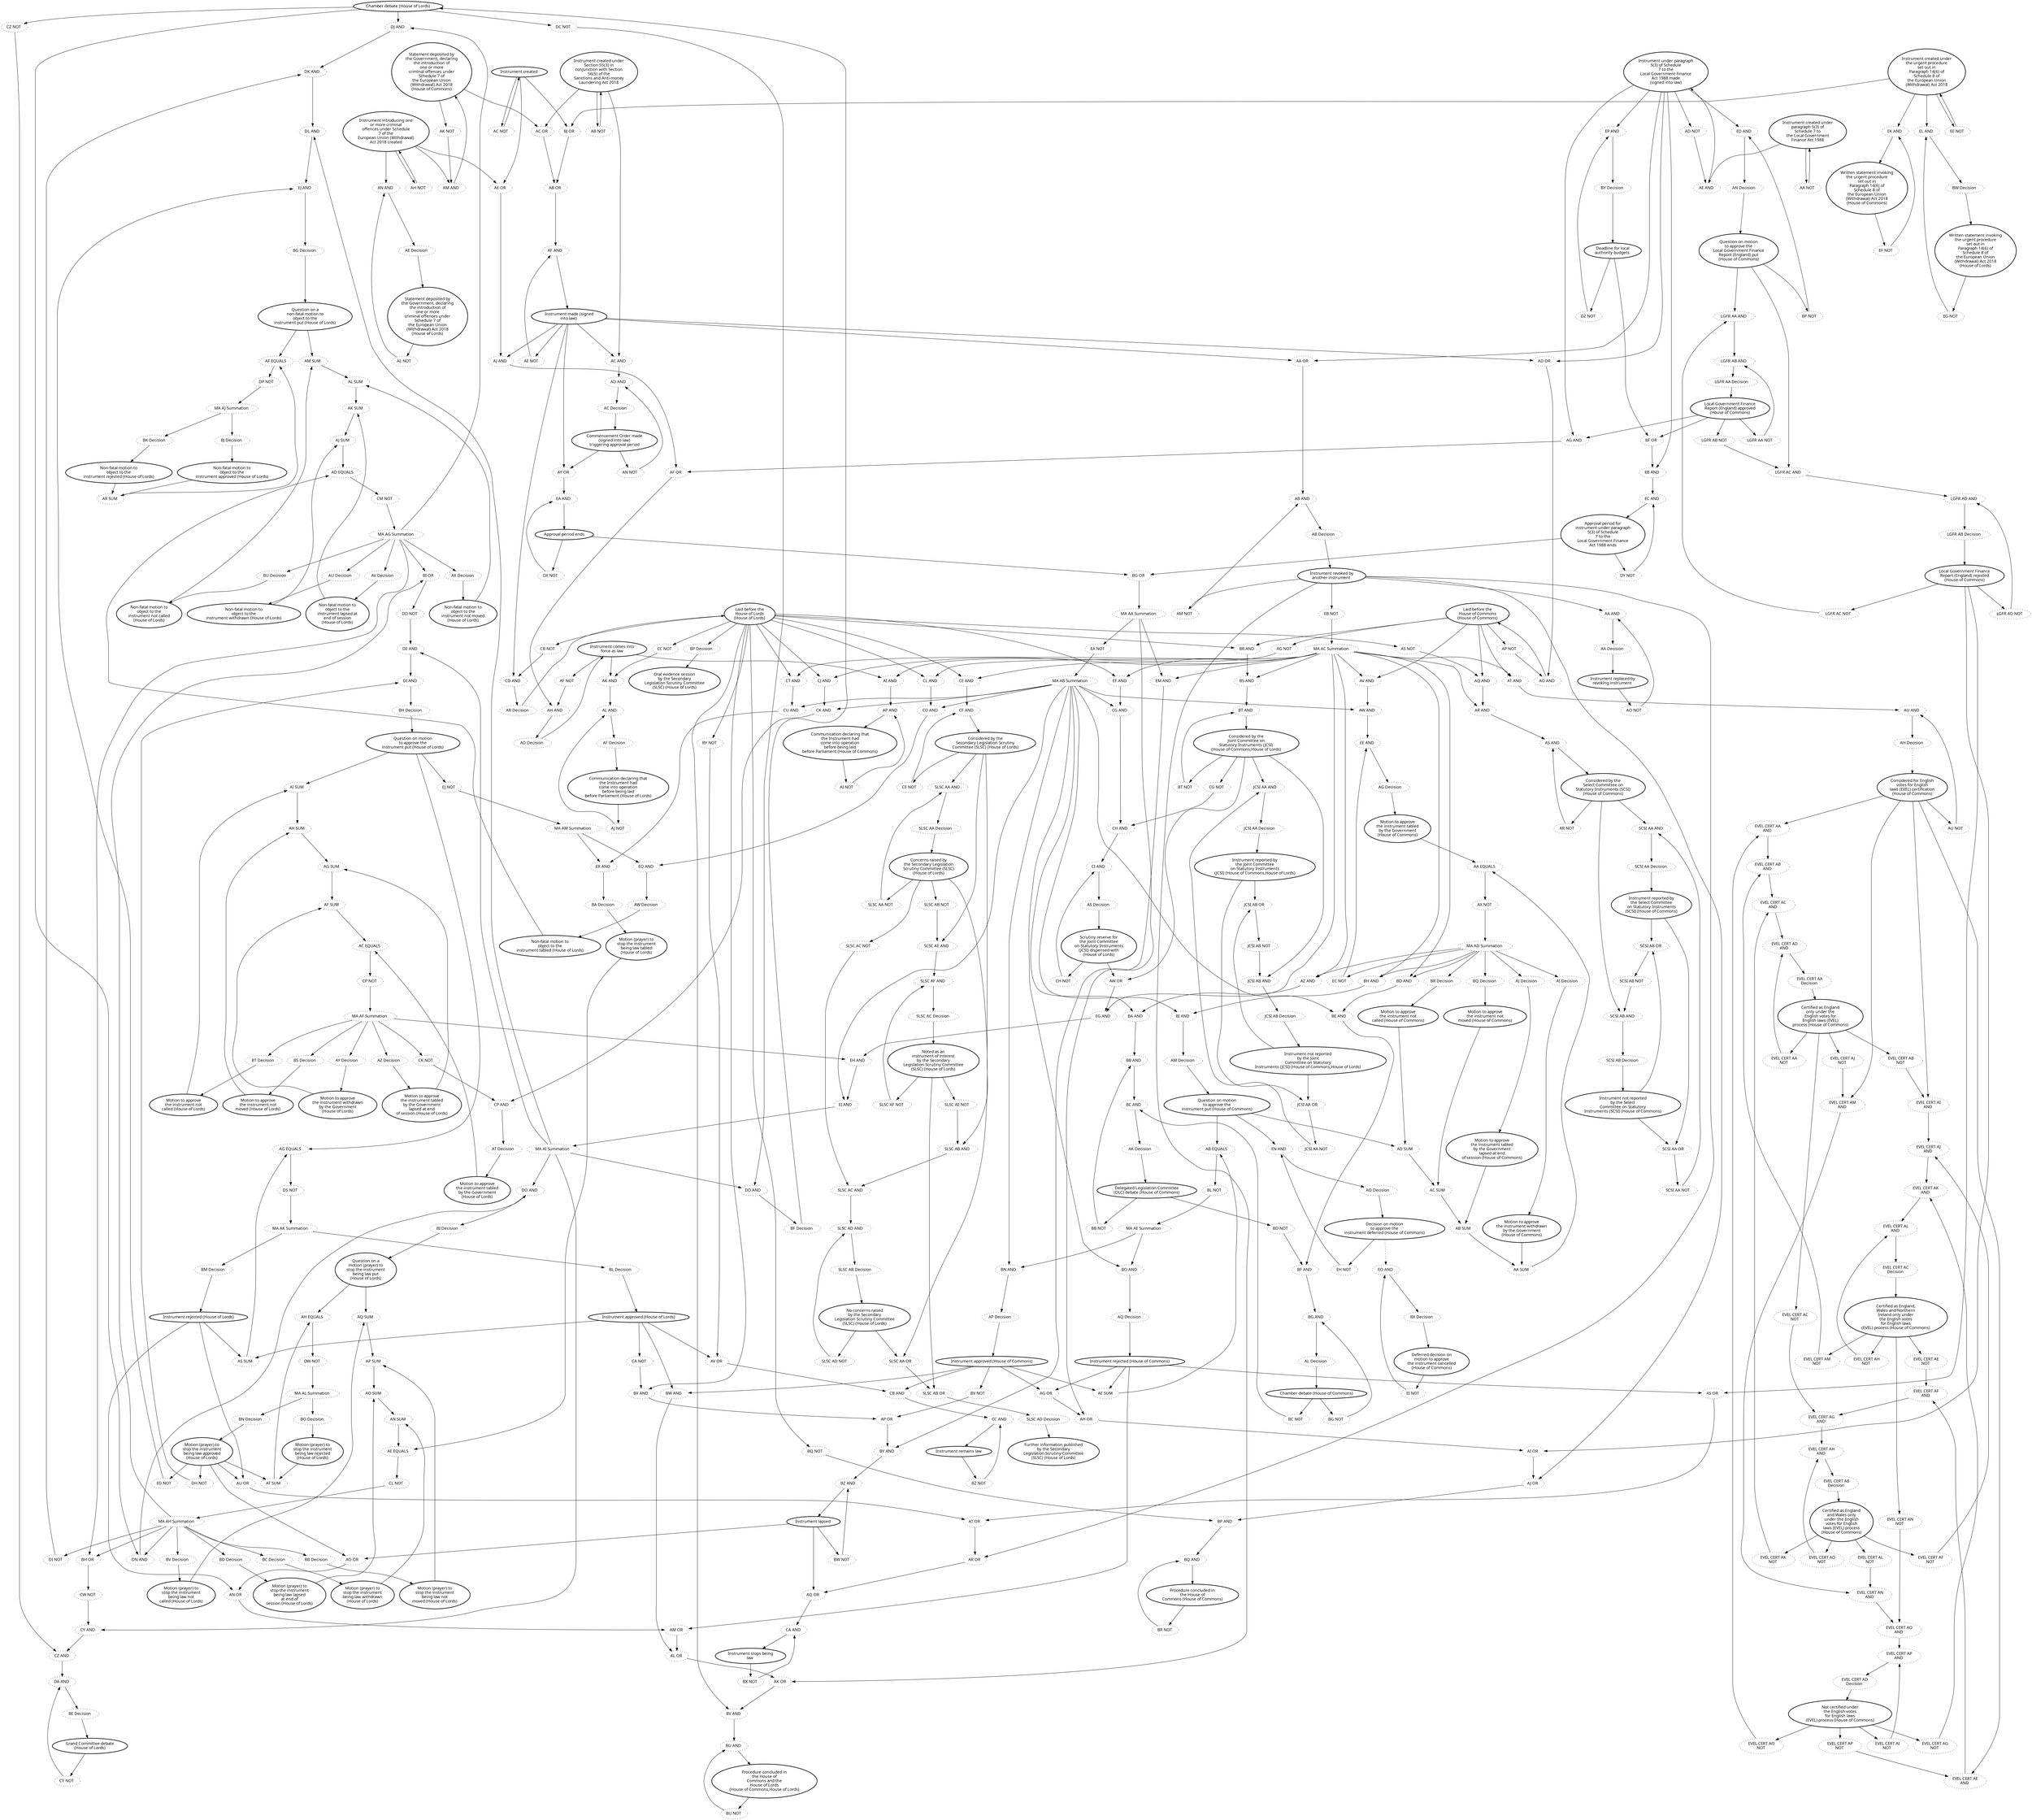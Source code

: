 digraph{graph[fontname="calibri"];node[fontname="calibri"];edge[fontname="calibri"];edge [style=solid, color=black];"2"->"479"[label=""];edge[style=solid, color=black];edge [style=solid, color=black];"2"->"401"[label=""];edge[style=solid, color=black];edge [style=solid, color=black];"2"->"569"[label=""];edge[style=solid, color=black];edge [style=solid, color=black];"2"->"482"[label=""];edge[style=solid, color=black];edge [style=solid, color=black];"4"->"297"[label=""];edge[style=solid, color=black];edge [style=solid, color=black];"4"->"405"[label=""];edge[style=solid, color=black];edge [style=solid, color=black];"4"->"329"[label=""];edge[style=solid, color=black];edge [style=solid, color=black];"4"->"332"[label=""];edge[style=solid, color=black];edge [style=solid, color=black];"4"->"334"[label=""];edge[style=solid, color=black];edge [style=solid, color=black];"4"->"357"[label=""];edge[style=solid, color=black];edge [style=solid, color=black];"8"->"618"[label=""];edge[style=solid, color=black];edge [style=solid, color=black];"8"->"619"[label=""];edge[style=solid, color=black];edge [style=solid, color=black];"8"->"447"[label=""];edge[style=solid, color=black];edge [style=solid, color=black];"8"->"460"[label=""];edge[style=solid, color=black];edge [style=solid, color=black];"8"->"426"[label=""];edge[style=solid, color=black];edge [style=solid, color=black];"9"->"292"[label=""];edge[style=solid, color=black];edge [style=solid, color=black];"9"->"307"[label=""];edge[style=solid, color=black];edge [style=solid, color=black];"9"->"314"[label=""];edge[style=solid, color=black];edge [style=solid, color=black];"10"->"610"[label=""];edge[style=solid, color=black];edge [style=solid, color=black];"10"->"611"[label=""];edge[style=solid, color=black];edge [style=solid, color=black];"10"->"407"[label=""];edge[style=solid, color=black];edge [style=solid, color=black];"12"->"408"[label=""];edge[style=solid, color=black];edge [style=solid, color=black];"12"->"444"[label=""];edge[style=solid, color=black];edge [style=solid, color=black];"12"->"357"[label=""];edge[style=solid, color=black];edge [style=solid, color=black];"12"->"361"[label=""];edge[style=solid, color=black];edge [style=solid, color=black];"12"->"363"[label=""];edge[style=solid, color=black];edge [style=solid, color=black];"12"->"452"[label=""];edge[style=solid, color=black];edge [style=solid, color=black];"12"->"377"[label=""];edge[style=solid, color=black];edge [style=solid, color=black];"12"->"385"[label=""];edge[style=solid, color=black];edge [style=solid, color=black];"12"->"672"[label=""];edge[style=solid, color=black];edge [style=solid, color=black];"12"->"456"[label=""];edge[style=solid, color=black];edge [style=solid, color=black];"12"->"455"[label=""];edge[style=solid, color=black];edge [style=solid, color=black];"12"->"370"[label=""];edge[style=solid, color=black];edge [style=solid, color=black];"12"->"522"[label=""];edge[style=solid, color=black];edge [style=solid, color=black];"12"->"375"[label=""];edge[style=solid, color=black];edge [style=solid, color=black];"13"->"418"[label=""];edge[style=solid, color=black];edge [style=solid, color=black];"13"->"424"[label=""];edge[style=solid, color=black];edge [style=solid, color=black];"13"->"486"[label=""];edge[style=solid, color=black];edge [style=solid, color=black];"13"->"1088"[label=""];edge[style=solid, color=black];edge [style=solid, color=black];"13"->"1032"[label=""];edge[style=solid, color=black];edge [style=solid, color=black];"14"->"282"[label=""];edge[style=solid, color=black];edge [style=solid, color=black];"14"->"295"[label=""];edge[style=solid, color=black];edge [style=solid, color=black];"14"->"1284"[label=""];edge[style=solid, color=black];edge [style=solid, color=black];"15"->"291"[label=""];edge[style=solid, color=black];edge [style=solid, color=black];"15"->"369"[label=""];edge[style=solid, color=black];edge [style=solid, color=black];"15"->"310"[label=""];edge[style=solid, color=black];edge [style=solid, color=black];"15"->"428"[label=""];edge[style=solid, color=black];edge [style=solid, color=black];"15"->"285"[label=""];edge[style=solid, color=black];edge [style=solid, color=black];"15"->"283"[label=""];edge[style=solid, color=black];edge [style=solid, color=black];"15"->"289"[label=""];edge[style=solid, color=black];edge [style=solid, color=black];"16"->"1032"[label=""];edge[style=solid, color=black];edge [style=solid, color=black];"19"->"592"[label=""];edge[style=solid, color=black];edge [style=solid, color=black];"19"->"593"[label=""];edge[style=solid, color=black];edge [style=solid, color=black];"19"->"596"[label=""];edge[style=solid, color=black];edge [style=solid, color=black];"19"->"458"[label=""];edge[style=solid, color=black];edge [style=solid, color=black];"21"->"478"[label=""];edge[style=solid, color=black];edge [style=solid, color=black];"23"->"430"[label=""];edge[style=solid, color=black];edge [style=solid, color=black];"23"->"434"[label=""];edge[style=solid, color=black];edge [style=solid, color=black];"26"->"1100"[label=""];edge[style=solid, color=black];edge [style=solid, color=black];"26"->"1016"[label=""];edge[style=solid, color=black];edge [style=solid, color=black];"26"->"1045"[label=""];edge[style=solid, color=black];edge [style=solid, color=black];"28"->"1018"[label=""];edge[style=solid, color=black];edge [style=solid, color=black];"29"->"1013"[label=""];edge[style=solid, color=black];edge [style=solid, color=black];"32"->"1047"[label=""];edge[style=solid, color=black];edge [style=solid, color=black];"33"->"1044"[label=""];edge[style=solid, color=black];edge [style=solid, color=black];"34"->"626"[label=""];edge[style=solid, color=black];edge [style=solid, color=black];"34"->"630"[label=""];edge[style=solid, color=black];edge [style=solid, color=black];"34"->"634"[label=""];edge[style=solid, color=black];edge [style=solid, color=black];"34"->"638"[label=""];edge[style=solid, color=black];edge [style=solid, color=black];"34"->"410"[label=""];edge[style=solid, color=black];edge [style=solid, color=black];"36"->"1022"[label=""];edge[style=solid, color=black];edge [style=solid, color=black];"38"->"429"[label=""];edge[style=solid, color=black];edge [style=solid, color=black];"38"->"431"[label=""];edge[style=solid, color=black];edge [style=solid, color=black];"39"->"362"[label=""];edge[style=solid, color=black];edge [style=solid, color=black];"39"->"454"[label=""];edge[style=solid, color=black];edge [style=solid, color=black];"39"->"425"[label=""];edge[style=solid, color=black];edge [style=solid, color=black];"39"->"1031"[label=""];edge[style=solid, color=black];edge [style=solid, color=black];"40"->"362"[label=""];edge[style=solid, color=black];edge [style=solid, color=black];"40"->"449"[label=""];edge[style=solid, color=black];edge [style=solid, color=black];"40"->"367"[label=""];edge[style=solid, color=black];edge [style=solid, color=black];"40"->"303"[label=""];edge[style=solid, color=black];edge [style=solid, color=black];"40"->"1017"[label=""];edge[style=solid, color=black];edge [style=solid, color=black];"42"->"1021"[label=""];edge[style=solid, color=black];edge [style=solid, color=black];"42"->"1050"[label=""];edge[style=solid, color=black];edge [style=solid, color=black];"42"->"1117"[label=""];edge[style=solid, color=black];edge [style=solid, color=black];"43"->"1025"[label=""];edge[style=solid, color=black];edge [style=solid, color=black];"43"->"1049"[label=""];edge[style=solid, color=black];edge [style=solid, color=black];"44"->"451"[label=""];edge[style=solid, color=black];edge [style=solid, color=black];"47"->"1048"[label=""];edge[style=solid, color=black];edge [style=solid, color=black];"50"->"1046"[label=""];edge[style=solid, color=black];edge [style=solid, color=black];"52"->"1029"[label=""];edge[style=solid, color=black];edge [style=solid, color=black];"52"->"1051"[label=""];edge[style=solid, color=black];edge [style=solid, color=black];"53"->"564"[label=""];edge[style=solid, color=black];edge [style=solid, color=black];"53"->"1149"[label=""];edge[style=solid, color=black];edge [style=solid, color=black];"60"->"1030"[label=""];edge[style=solid, color=black];edge [style=solid, color=black];"61"->"1030"[label=""];edge[style=solid, color=black];edge [style=solid, color=black];"68"->"642"[label=""];edge[style=solid, color=black];edge [style=solid, color=black];"68"->"643"[label=""];edge[style=solid, color=black];edge [style=solid, color=black];"68"->"644"[label=""];edge[style=solid, color=black];edge [style=solid, color=black];"68"->"651"[label=""];edge[style=solid, color=black];edge [style=solid, color=black];"69"->"613"[label=""];edge[style=solid, color=black];edge [style=solid, color=black];"69"->"612"[label=""];edge[style=solid, color=black];edge [style=solid, color=black];"70"->"612"[label=""];edge[style=solid, color=black];edge [style=solid, color=black];"70"->"613"[label=""];edge[style=solid, color=black];edge [style=solid, color=black];"72"->"603"[label=""];edge[style=solid, color=black];edge [style=solid, color=black];"72"->"598"[label=""];edge[style=solid, color=black];edge [style=solid, color=black];"74"->"645"[label=""];edge[style=solid, color=black];edge [style=solid, color=black];"74"->"647"[label=""];edge[style=solid, color=black];edge [style=solid, color=black];"74"->"652"[label=""];edge[style=solid, color=black];edge [style=solid, color=black];"74"->"653"[label=""];edge[style=solid, color=black];edge [style=solid, color=black];"75"->"646"[label=""];edge[style=solid, color=black];edge [style=solid, color=black];"75"->"649"[label=""];edge[style=solid, color=black];edge [style=solid, color=black];"75"->"654"[label=""];edge[style=solid, color=black];edge [style=solid, color=black];"75"->"655"[label=""];edge[style=solid, color=black];edge [style=solid, color=black];"78"->"417"[label=""];edge[style=solid, color=black];edge [style=solid, color=black];"78"->"424"[label=""];edge[style=solid, color=black];edge [style=solid, color=black];"78"->"1031"[label=""];edge[style=solid, color=black];edge [style=solid, color=black];"79"->"620"[label=""];edge[style=solid, color=black];edge [style=solid, color=black];"79"->"621"[label=""];edge[style=solid, color=black];edge [style=solid, color=black];"82"->"1026"[label=""];edge[style=solid, color=black];edge [style=solid, color=black];"84"->"600"[label=""];edge[style=solid, color=black];edge [style=solid, color=black];"84"->"601"[label=""];edge[style=solid, color=black];edge [style=solid, color=black];"84"->"602"[label=""];edge[style=solid, color=black];edge [style=solid, color=black];"84"->"598"[label=""];edge[style=solid, color=black];edge [style=solid, color=black];"86"->"453"[label=""];edge[style=solid, color=black];edge [style=solid, color=black];"92"->"621"[label=""];edge[style=solid, color=black];edge [style=solid, color=black];"92"->"620"[label=""];edge[style=solid, color=black];edge [style=solid, color=black];"94"->"648"[label=""];edge[style=solid, color=black];edge [style=solid, color=black];"94"->"650"[label=""];edge[style=solid, color=black];edge [style=solid, color=black];"94"->"656"[label=""];edge[style=solid, color=black];edge [style=solid, color=black];"94"->"661"[label=""];edge[style=solid, color=black];edge [style=solid, color=black];"96"->"322"[label=""];edge[style=solid, color=black];edge [style=solid, color=black];"96"->"422"[label=""];edge[style=solid, color=black];edge [style=solid, color=black];"96"->"303"[label=""];edge[style=solid, color=black];edge [style=solid, color=black];"96"->"1017"[label=""];edge[style=solid, color=black];edge [style=solid, color=black];"100"->"1106"[label=""];edge[style=solid, color=black];edge [style=dotted, color=black];"100"->"1114"[label=""];edge[style=solid, color=black];edge [style=solid, color=black];"105"->"461"[label=""];edge[style=solid, color=black];edge [style=solid, color=black];"105"->"426"[label=""];edge[style=solid, color=black];edge [style=solid, color=black];"110"->"445"[label=""];edge[style=solid, color=black];edge [style=solid, color=black];"111"->"448"[label=""];edge[style=solid, color=black];edge [style=solid, color=black];"143"->"604"[label=""];edge[style=solid, color=black];edge [style=solid, color=black];"143"->"605"[label=""];edge[style=solid, color=black];edge [style=solid, color=black];"143"->"599"[label=""];edge[style=solid, color=black];edge [style=solid, color=black];"187"->"1028"[label=""];edge[style=solid, color=black];edge [style=solid, color=black];"188"->"1024"[label=""];edge[style=solid, color=black];edge [style=solid, color=black];"200"->"306"[label=""];edge[style=solid, color=black];edge [style=solid, color=black];"201"->"308"[label=""];edge[style=solid, color=black];edge [style=solid, color=black];"212"->"1027"[label=""];edge[style=solid, color=black];edge [style=solid, color=black];"213"->"1014"[label=""];edge[style=solid, color=black];edge [style=solid, color=black];"214"->"1019"[label=""];edge[style=solid, color=black];edge [style=solid, color=black];"215"->"1023"[label=""];edge[style=solid, color=black];edge [style=solid, color=black];"230"->"319"[label=""];edge[style=solid, color=black];edge [style=solid, color=black];"230"->"538"[label=""];edge[style=solid, color=black];edge [style=solid, color=black];"230"->"313"[label=""];edge[style=solid, color=black];edge [style=solid, color=black];"230"->"421"[label=""];edge[style=solid, color=black];edge [style=solid, color=black];"230"->"317"[label=""];edge[style=solid, color=black];edge [style=solid, color=black];"230"->"673"[label=""];edge[style=solid, color=black];edge [style=solid, color=black];"231"->"328"[label=""];edge[style=solid, color=black];edge [style=solid, color=black];"232"->"418"[label=""];edge[style=solid, color=black];edge [style=solid, color=black];"232"->"450"[label=""];edge[style=solid, color=black];edge [style=solid, color=black];"232"->"420"[label=""];edge[style=solid, color=black];edge [style=solid, color=black];"233"->"301"[label=""];edge[style=solid, color=black];edge [style=solid, color=black];"233"->"295"[label=""];edge[style=solid, color=black];edge [style=solid, color=black];"233"->"323"[label=""];edge[style=solid, color=black];edge [style=solid, color=black];"233"->"326"[label=""];edge[style=solid, color=black];edge [style=solid, color=black];"234"->"311"[label=""];edge[style=solid, color=black];edge [style=solid, color=black];"234"->"290"[label=""];edge[style=solid, color=black];edge [style=solid, color=black];"235"->"316"[label=""];edge[style=solid, color=black];edge [style=solid, color=black];"236"->"539"[label=""];edge[style=solid, color=black];edge [style=solid, color=black];"236"->"290"[label=""];edge[style=solid, color=black];edge [style=solid, color=black];"236"->"283"[label=""];edge[style=solid, color=black];edge [style=solid, color=black];"238"->"325"[label=""];edge[style=solid, color=black];edge [style=solid, color=black];"238"->"428"[label=""];edge[style=solid, color=black];edge [style=solid, color=black];"239"->"542"[label=""];edge[style=solid, color=black];edge [style=solid, color=black];"239"->"288"[label=""];edge[style=solid, color=black];edge [style=solid, color=black];"240"->"284"[label=""];edge[style=solid, color=black];edge [style=solid, color=black];"240"->"586"[label=""];edge[style=solid, color=black];edge [style=solid, color=black];"240"->"291"[label=""];edge[style=solid, color=black];edge [style=solid, color=black];"240"->"300"[label=""];edge[style=solid, color=black];edge [style=solid, color=black];"240"->"583"[label=""];edge[style=solid, color=black];edge [style=solid, color=black];"240"->"285"[label=""];edge[style=solid, color=black];edge [style=solid, color=black];"240"->"1449"[label=""];edge[style=solid, color=black];edge [style=solid, color=black];"242"->"565"[label=""];edge[style=solid, color=black];edge [style=solid, color=black];"242"->"1149"[label=""];edge[style=solid, color=black];edge [style=solid, color=black];"243"->"587"[label=""];edge[style=solid, color=black];edge [style=solid, color=black];"243"->"681"[label=""];edge[style=solid, color=black];edge [style=solid, color=black];"244"->"666"[label=""];edge[style=solid, color=black];edge [style=solid, color=black];"244"->"667"[label=""];edge[style=solid, color=black];edge [style=solid, color=black];"244"->"300"[label=""];edge[style=solid, color=black];edge [style=solid, color=black];"244"->"681"[label=""];edge[style=solid, color=black];edge [style=solid, color=black];"251"->"662"[label=""];edge[style=solid, color=black];edge [style=solid, color=black];"251"->"664"[label=""];edge[style=solid, color=black];edge [style=solid, color=black];"251"->"443"[label=""];edge[style=solid, color=black];edge [style=solid, color=black];"252"->"668"[label=""];edge[style=solid, color=black];edge [style=solid, color=black];"252"->"669"[label=""];edge[style=solid, color=black];edge [style=solid, color=black];"252"->"312"[label=""];edge[style=solid, color=black];edge [style=solid, color=black];"252"->"422"[label=""];edge[style=solid, color=black];edge [style=solid, color=black];"281"->"231"[label=""];edge[style=solid, color=black];edge [style=solid, color=black];"282"->"14"[label=""];edge[style=solid, color=black];edge [style=solid, color=black];"283"->"287"[label=""];edge[style=solid, color=black];edge [style=solid, color=black];"284"->"288"[label=""];edge[style=solid, color=black];edge [style=solid, color=black];"285"->"540"[label=""];edge[style=solid, color=black];edge [style=solid, color=black];"286"->"296"[label=""];edge[style=solid, color=black];edge [style=solid, color=black];"287"->"294"[label=""];edge[style=solid, color=black];edge [style=solid, color=black];"288"->"240"[label=""];edge[style=solid, color=black];edge [style=solid, color=black];"289"->"296"[label=""];edge[style=solid, color=black];edge [style=solid, color=black];"290"->"286"[label=""];edge[style=solid, color=black];edge [style=solid, color=black];"291"->"327"[label=""];edge[style=solid, color=black];edge [style=solid, color=black];"292"->"305"[label=""];edge[style=solid, color=black];edge [style=solid, color=black];"293"->"230"[label=""];edge[style=solid, color=black];edge [style=solid, color=black];"294"->"238"[label=""];edge[style=solid, color=black];edge [style=solid, color=black];"295"->"310"[label=""];edge[style=solid, color=black];edge [style=solid, color=black];"296"->"15"[label=""];edge[style=solid, color=black];edge [style=solid, color=black];"297"->"307"[label=""];edge[style=solid, color=black];edge [style=solid, color=black];"298"->"9"[label=""];edge[style=solid, color=black];edge [style=solid, color=black];"299"->"200"[label=""];edge[style=solid, color=black];edge [style=solid, color=black];"300"->"302"[label=""];edge[style=solid, color=black];edge [style=solid, color=black];"301"->"233"[label=""];edge[style=solid, color=black];edge [style=solid, color=black];"302"->"305"[label=""];edge[style=solid, color=black];edge [style=solid, color=black];"303"->"304"[label=""];edge[style=solid, color=black];edge [style=solid, color=black];"304"->"312"[label=""];edge[style=solid, color=black];edge [style=solid, color=black];"305"->"298"[label=""];edge[style=solid, color=black];edge [style=solid, color=black];"306"->"299"[label=""];edge[style=solid, color=black];edge [style=solid, color=black];"307"->"299"[label=""];edge[style=solid, color=black];edge [style=solid, color=black];"308"->"315"[label=""];edge[style=solid, color=black];edge [style=solid, color=black];"309"->"235"[label=""];edge[style=solid, color=black];edge [style=solid, color=black];"310"->"302"[label=""];edge[style=solid, color=black];edge [style=solid, color=black];"311"->"323"[label=""];edge[style=solid, color=black];edge [style=solid, color=black];"312"->"313"[label=""];edge[style=solid, color=black];edge [style=solid, color=black];"313"->"355"[label=""];edge[style=solid, color=black];edge [style=solid, color=black];"314"->"315"[label=""];edge[style=solid, color=black];edge [style=solid, color=black];"315"->"320"[label=""];edge[style=solid, color=black];edge [style=solid, color=black];"316"->"326"[label=""];edge[style=solid, color=black];edge [style=solid, color=black];"317"->"361"[label=""];edge[style=solid, color=black];edge [style=solid, color=black];"318"->"317"[label=""];edge[style=solid, color=black];edge [style=solid, color=black];"319"->"540"[label=""];edge[style=solid, color=black];edge [style=solid, color=black];"320"->"201"[label=""];edge[style=solid, color=black];edge [style=solid, color=black];"321"->"33"[label=""];edge[style=solid, color=black];edge [style=solid, color=black];"322"->"318"[label=""];edge[style=solid, color=black];edge [style=solid, color=black];"323"->"234"[label=""];edge[style=solid, color=black];edge [style=dotted, color=black];"324"->"34"[label=""];edge[style=solid, color=black];edge [style=solid, color=black];"325"->"287"[label=""];edge[style=solid, color=black];edge [style=solid, color=black];"326"->"309"[label=""];edge[style=solid, color=black];edge [style=solid, color=black];"327"->"4"[label=""];edge[style=solid, color=black];edge [style=solid, color=black];"328"->"538"[label=""];edge[style=solid, color=black];edge [style=solid, color=black];"329"->"330"[label=""];edge[style=solid, color=black];edge [style=solid, color=black];"330"->"331"[label=""];edge[style=solid, color=black];edge [style=solid, color=black];"331"->"10"[label=""];edge[style=solid, color=black];edge [style=solid, color=black];"332"->"333"[label=""];edge[style=solid, color=black];edge [style=solid, color=black];"333"->"324"[label=""];edge[style=solid, color=black];edge [style=solid, color=black];"334"->"335"[label=""];edge[style=solid, color=black];edge [style=solid, color=black];"335"->"589"[label=""];edge[style=solid, color=black];edge [style=solid, color=black];"338"->"339"[label=""];edge[style=solid, color=black];edge [style=solid, color=black];"339"->"340"[label=""];edge[style=solid, color=black];edge [style=solid, color=black];"340"->"341"[label=""];edge[style=solid, color=black];edge [style=solid, color=black];"341"->"491"[label=""];edge[style=solid, color=black];edge [style=solid, color=black];"343"->"344"[label=""];edge[style=solid, color=black];edge [style=solid, color=black];"344"->"345"[label=""];edge[style=solid, color=black];edge [style=solid, color=black];"345"->"346"[label=""];edge[style=solid, color=black];edge [style=solid, color=black];"346"->"492"[label=""];edge[style=solid, color=black];edge [style=solid, color=black];"347"->"348"[label=""];edge[style=solid, color=black];edge [style=solid, color=black];"348"->"493"[label=""];edge[style=solid, color=black];edge [style=solid, color=black];"353"->"496"[label=""];edge[style=solid, color=black];edge [style=solid, color=black];"354"->"497"[label=""];edge[style=solid, color=black];edge [style=solid, color=black];"355"->"356"[label=""];edge[style=solid, color=black];edge [style=solid, color=black];"356"->"110"[label=""];edge[style=solid, color=black];edge [style=solid, color=black];"357"->"358"[label=""];edge[style=solid, color=black];edge [style=solid, color=black];"358"->"359"[label=""];edge[style=solid, color=black];edge [style=solid, color=black];"359"->"8"[label=""];edge[style=solid, color=black];edge [style=solid, color=black];"360"->"111"[label=""];edge[style=solid, color=black];edge [style=solid, color=black];"361"->"360"[label=""];edge[style=solid, color=black];edge [style=solid, color=black];"362"->"318"[label=""];edge[style=solid, color=black];edge [style=solid, color=black];"363"->"419"[label=""];edge[style=solid, color=black];edge [style=solid, color=black];"364"->"365"[label=""];edge[style=solid, color=black];edge [style=solid, color=black];"365"->"232"[label=""];edge[style=solid, color=black];edge [style=solid, color=black];"366"->"44"[label=""];edge[style=solid, color=black];edge [style=solid, color=black];"367"->"368"[label=""];edge[style=solid, color=black];edge [style=solid, color=black];"368"->"86"[label=""];edge[style=solid, color=black];edge [style=solid, color=black];"369"->"498"[label=""];edge[style=solid, color=black];edge [style=solid, color=black];"370"->"371"[label=""];edge[style=solid, color=black];edge [style=solid, color=black];"371"->"19"[label=""];edge[style=solid, color=black];edge [style=solid, color=black];"372"->"373"[label=""];edge[style=solid, color=black];edge [style=solid, color=black];"373"->"374"[label=""];edge[style=solid, color=black];edge [style=solid, color=black];"374"->"499"[label=""];edge[style=solid, color=black];edge [style=solid, color=black];"375"->"376"[label=""];edge[style=solid, color=black];edge [style=solid, color=black];"376"->"381"[label=""];edge[style=solid, color=black];edge [style=solid, color=black];"377"->"380"[label=""];edge[style=solid, color=black];edge [style=solid, color=black];"380"->"1451"[label=""];edge[style=solid, color=black];edge [style=solid, color=black];"381"->"500"[label=""];edge[style=solid, color=black];edge [style=solid, color=black];"385"->"386"[label=""];edge[style=solid, color=black];edge [style=solid, color=black];"386"->"1452"[label=""];edge[style=solid, color=black];edge [style=solid, color=black];"390"->"391"[label=""];edge[style=solid, color=black];edge [style=solid, color=black];"391"->"392"[label=""];edge[style=solid, color=black];edge [style=solid, color=black];"392"->"511"[label=""];edge[style=solid, color=black];edge [style=solid, color=black];"395"->"512"[label=""];edge[style=solid, color=black];edge [style=solid, color=black];"396"->"400"[label=""];edge[style=solid, color=black];edge [style=solid, color=black];"400"->"514"[label=""];edge[style=solid, color=black];edge [style=solid, color=black];"401"->"402"[label=""];edge[style=solid, color=black];edge [style=solid, color=black];"402"->"543"[label=""];edge[style=solid, color=black];edge [style=solid, color=black];"405"->"327"[label=""];edge[style=solid, color=black];edge [style=solid, color=black];"407"->"331"[label=""];edge[style=solid, color=black];edge [style=solid, color=black];"408"->"329"[label=""];edge[style=solid, color=black];edge [style=solid, color=black];"410"->"333"[label=""];edge[style=solid, color=black];edge [style=solid, color=black];"413"->"1153"[label=""];edge[style=solid, color=black];edge [style=solid, color=black];"417"->"322"[label=""];edge[style=solid, color=black];edge [style=solid, color=black];"418"->"417"[label=""];edge[style=solid, color=black];edge [style=solid, color=black];"419"->"364"[label=""];edge[style=solid, color=black];edge [style=solid, color=black];"420"->"366"[label=""];edge[style=solid, color=black];edge [style=solid, color=black];"421"->"420"[label=""];edge[style=solid, color=black];edge [style=solid, color=black];"422"->"423"[label=""];edge[style=solid, color=black];edge [style=solid, color=black];"423"->"421"[label=""];edge[style=solid, color=black];edge [style=solid, color=black];"424"->"423"[label=""];edge[style=solid, color=black];edge [style=solid, color=black];"425"->"367"[label=""];edge[style=solid, color=black];edge [style=solid, color=black];"426"->"674"[label=""];edge[style=solid, color=black];edge [style=solid, color=black];"428"->"582"[label=""];edge[style=solid, color=black];edge [style=solid, color=black];"429"->"340"[label=""];edge[style=solid, color=black];edge [style=solid, color=black];"430"->"341"[label=""];edge[style=solid, color=black];edge [style=solid, color=black];"431"->"345"[label=""];edge[style=solid, color=black];edge [style=solid, color=black];"434"->"346"[label=""];edge[style=solid, color=black];edge [style=solid, color=black];"439"->"1154"[label=""];edge[style=solid, color=black];edge [style=solid, color=black];"443"->"586"[label=""];edge[style=solid, color=black];edge [style=solid, color=black];"444"->"355"[label=""];edge[style=solid, color=black];edge [style=solid, color=black];"445"->"356"[label=""];edge[style=solid, color=black];edge [style=solid, color=black];"447"->"359"[label=""];edge[style=solid, color=black];edge [style=solid, color=black];"448"->"360"[label=""];edge[style=solid, color=black];edge [style=solid, color=black];"449"->"419"[label=""];edge[style=solid, color=black];edge [style=solid, color=black];"450"->"365"[label=""];edge[style=solid, color=black];edge [style=solid, color=black];"451"->"366"[label=""];edge[style=solid, color=black];edge [style=solid, color=black];"452"->"425"[label=""];edge[style=solid, color=black];edge [style=solid, color=black];"453"->"368"[label=""];edge[style=solid, color=black];edge [style=solid, color=black];"454"->"363"[label=""];edge[style=solid, color=black];edge [style=solid, color=black];"455"->"369"[label=""];edge[style=solid, color=black];edge [style=solid, color=black];"456"->"314"[label=""];edge[style=solid, color=black];edge [style=solid, color=black];"458"->"371"[label=""];edge[style=solid, color=black];edge [style=solid, color=black];"460"->"373"[label=""];edge[style=solid, color=black];edge [style=solid, color=black];"461"->"374"[label=""];edge[style=solid, color=black];edge [style=solid, color=black];"464"->"381"[label=""];edge[style=solid, color=black];edge [style=solid, color=black];"465"->"1157"[label=""];edge[style=solid, color=black];edge [style=solid, color=black];"466"->"1156"[label=""];edge[style=solid, color=black];edge [style=solid, color=black];"469"->"1155"[label=""];edge[style=solid, color=black];edge [style=solid, color=black];"476"->"390"[label=""];edge[style=solid, color=black];edge [style=solid, color=black];"478"->"392"[label=""];edge[style=solid, color=black];edge [style=solid, color=black];"479"->"391"[label=""];edge[style=solid, color=black];edge [style=solid, color=black];"482"->"395"[label=""];edge[style=solid, color=black];edge [style=solid, color=black];"486"->"400"[label=""];edge[style=solid, color=black];edge [style=solid, color=black];"487"->"402"[label=""];edge[style=solid, color=black];edge [style=solid, color=black];"489"->"29"[label=""];edge[style=solid, color=black];edge [style=solid, color=black];"490"->"213"[label=""];edge[style=solid, color=black];edge [style=solid, color=black];"491"->"38"[label=""];edge[style=solid, color=black];edge [style=solid, color=black];"492"->"23"[label=""];edge[style=solid, color=black];edge [style=solid, color=black];"493"->"26"[label=""];edge[style=solid, color=black];edge [style=solid, color=black];"494"->"251"[label=""];edge[style=solid, color=black];edge [style=solid, color=black];"495"->"100"[label=""];edge[style=solid, color=black];edge [style=solid, color=black];"496"->"40"[label=""];edge[style=solid, color=black];edge [style=solid, color=black];"497"->"96"[label=""];edge[style=solid, color=black];edge [style=solid, color=black];"498"->"12"[label=""];edge[style=solid, color=black];edge [style=solid, color=black];"499"->"105"[label=""];edge[style=solid, color=black];edge [style=solid, color=black];"500"->"50"[label=""];edge[style=solid, color=black];edge [style=solid, color=black];"501"->"36"[label=""];edge[style=solid, color=black];edge [style=solid, color=black];"502"->"215"[label=""];edge[style=solid, color=black];edge [style=solid, color=black];"503"->"32"[label=""];edge[style=solid, color=black];edge [style=solid, color=black];"504"->"188"[label=""];edge[style=solid, color=black];edge [style=solid, color=black];"505"->"28"[label=""];edge[style=solid, color=black];edge [style=solid, color=black];"506"->"214"[label=""];edge[style=solid, color=black];edge [style=solid, color=black];"507"->"47"[label=""];edge[style=solid, color=black];edge [style=solid, color=black];"508"->"187"[label=""];edge[style=solid, color=black];edge [style=solid, color=black];"509"->"82"[label=""];edge[style=solid, color=black];edge [style=solid, color=black];"510"->"212"[label=""];edge[style=solid, color=black];edge [style=solid, color=black];"511"->"21"[label=""];edge[style=solid, color=black];edge [style=solid, color=black];"512"->"2"[label=""];edge[style=solid, color=black];edge [style=solid, color=black];"513"->"43"[label=""];edge[style=solid, color=black];edge [style=solid, color=black];"514"->"42"[label=""];edge[style=solid, color=black];edge [style=solid, color=black];"515"->"52"[label=""];edge[style=solid, color=black];edge [style=solid, color=black];"516"->"60"[label=""];edge[style=solid, color=black];edge [style=solid, color=black];"517"->"61"[label=""];edge[style=solid, color=black];edge [style=solid, color=black];"518"->"39"[label=""];edge[style=solid, color=black];edge [style=solid, color=black];"519"->"78"[label=""];edge[style=solid, color=black];edge [style=solid, color=black];"520"->"13"[label=""];edge[style=solid, color=black];edge [style=solid, color=black];"521"->"16"[label=""];edge[style=solid, color=black];edge [style=solid, color=black];"522"->"979"[label=""];edge[style=solid, color=black];edge [style=solid, color=black];"523"->"1135"[label=""];edge[style=solid, color=black];edge [style=solid, color=black];"524"->"1136"[label=""];edge[style=solid, color=black];edge [style=solid, color=black];"525"->"1139"[label=""];edge[style=solid, color=black];edge [style=solid, color=black];"526"->"1140"[label=""];edge[style=solid, color=black];edge [style=solid, color=black];"527"->"1142"[label=""];edge[style=solid, color=black];edge [style=solid, color=black];"528"->"1108"[label=""];edge[style=solid, color=black];edge [style=solid, color=black];"529"->"1322"[label=""];edge[style=solid, color=black];edge [style=solid, color=black];"530"->"1445"[label=""];edge[style=solid, color=black];edge [style=solid, color=black];"531"->"243"[label=""];edge[style=solid, color=black];edge [style=solid, color=black];"538"->"281"[label=""];edge[style=solid, color=black];edge [style=solid, color=black];"539"->"236"[label=""];edge[style=solid, color=black];edge [style=solid, color=black];"540"->"293"[label=""];edge[style=solid, color=black];edge [style=solid, color=black];"541"->"396"[label=""];edge[style=solid, color=black];edge [style=solid, color=black];"542"->"239"[label=""];edge[style=solid, color=black];edge [style=solid, color=black];"543"->"677"[label=""];edge[style=solid, color=black];edge [style=solid, color=black];"556"->"1161"[label=""];edge[style=solid, color=black];edge [style=solid, color=black];"559"->"1162"[label=""];edge[style=solid, color=black];edge [style=solid, color=black];"563"->"1163"[label=""];edge[style=solid, color=black];edge [style=solid, color=black];"564"->"582"[label=""];edge[style=solid, color=black];edge [style=solid, color=black];"565"->"584"[label=""];edge[style=solid, color=black];edge [style=solid, color=black];"569"->"570"[label=""];edge[style=solid, color=black];edge [style=solid, color=black];"570"->"515"[label=""];edge[style=solid, color=black];edge [style=solid, color=black];"582"->"53"[label=""];edge[style=solid, color=black];edge [style=solid, color=black];"583"->"584"[label=""];edge[style=solid, color=black];edge [style=solid, color=black];"584"->"242"[label=""];edge[style=solid, color=black];edge [style=solid, color=black];"586"->"494"[label=""];edge[style=solid, color=black];edge [style=solid, color=black];"587"->"1449"[label=""];edge[style=solid, color=black];edge [style=solid, color=black];"589"->"321"[label=""];edge[style=solid, color=black];edge [style=solid, color=black];"591"->"1151"[label=""];edge[style=solid, color=black];edge [style=solid, color=black];"592"->"606"[label=""];edge[style=solid, color=black];edge [style=solid, color=black];"593"->"594"[label=""];edge[style=solid, color=black];edge [style=solid, color=black];"594"->"595"[label=""];edge[style=solid, color=black];edge [style=solid, color=black];"595"->"607"[label=""];edge[style=solid, color=black];edge [style=solid, color=black];"596"->"597"[label=""];edge[style=solid, color=black];edge [style=solid, color=black];"597"->"608"[label=""];edge[style=solid, color=black];edge [style=solid, color=black];"598"->"599"[label=""];edge[style=solid, color=black];edge [style=solid, color=black];"599"->"609"[label=""];edge[style=solid, color=black];edge [style=solid, color=black];"600"->"592"[label=""];edge[style=solid, color=black];edge [style=solid, color=black];"601"->"596"[label=""];edge[style=solid, color=black];edge [style=solid, color=black];"602"->"594"[label=""];edge[style=solid, color=black];edge [style=solid, color=black];"603"->"595"[label=""];edge[style=solid, color=black];edge [style=solid, color=black];"604"->"593"[label=""];edge[style=solid, color=black];edge [style=solid, color=black];"605"->"597"[label=""];edge[style=solid, color=black];edge [style=solid, color=black];"606"->"84"[label=""];edge[style=solid, color=black];edge [style=solid, color=black];"607"->"72"[label=""];edge[style=solid, color=black];edge [style=solid, color=black];"608"->"143"[label=""];edge[style=solid, color=black];edge [style=solid, color=black];"609"->"224"[label=""];edge[style=solid, color=black];edge [style=solid, color=black];"610"->"616"[label=""];edge[style=solid, color=black];edge [style=solid, color=black];"611"->"617"[label=""];edge[style=solid, color=black];edge [style=solid, color=black];"612"->"614"[label=""];edge[style=solid, color=black];edge [style=solid, color=black];"613"->"615"[label=""];edge[style=solid, color=black];edge [style=solid, color=black];"614"->"610"[label=""];edge[style=solid, color=black];edge [style=solid, color=black];"615"->"611"[label=""];edge[style=solid, color=black];edge [style=solid, color=black];"616"->"69"[label=""];edge[style=solid, color=black];edge [style=solid, color=black];"617"->"70"[label=""];edge[style=solid, color=black];edge [style=solid, color=black];"618"->"624"[label=""];edge[style=solid, color=black];edge [style=solid, color=black];"619"->"625"[label=""];edge[style=solid, color=black];edge [style=solid, color=black];"620"->"622"[label=""];edge[style=solid, color=black];edge [style=solid, color=black];"621"->"623"[label=""];edge[style=solid, color=black];edge [style=solid, color=black];"622"->"618"[label=""];edge[style=solid, color=black];edge [style=solid, color=black];"623"->"619"[label=""];edge[style=solid, color=black];edge [style=solid, color=black];"624"->"92"[label=""];edge[style=solid, color=black];edge [style=solid, color=black];"625"->"79"[label=""];edge[style=solid, color=black];edge [style=solid, color=black];"626"->"627"[label=""];edge[style=solid, color=black];edge [style=solid, color=black];"627"->"628"[label=""];edge[style=solid, color=black];edge [style=solid, color=black];"628"->"629"[label=""];edge[style=solid, color=black];edge [style=solid, color=black];"629"->"657"[label=""];edge[style=solid, color=black];edge [style=solid, color=black];"630"->"631"[label=""];edge[style=solid, color=black];edge [style=solid, color=black];"631"->"632"[label=""];edge[style=solid, color=black];edge [style=solid, color=black];"632"->"633"[label=""];edge[style=solid, color=black];edge [style=solid, color=black];"633"->"658"[label=""];edge[style=solid, color=black];edge [style=solid, color=black];"634"->"635"[label=""];edge[style=solid, color=black];edge [style=solid, color=black];"635"->"636"[label=""];edge[style=solid, color=black];edge [style=solid, color=black];"636"->"637"[label=""];edge[style=solid, color=black];edge [style=solid, color=black];"637"->"659"[label=""];edge[style=solid, color=black];edge [style=solid, color=black];"638"->"639"[label=""];edge[style=solid, color=black];edge [style=solid, color=black];"639"->"640"[label=""];edge[style=solid, color=black];edge [style=solid, color=black];"640"->"641"[label=""];edge[style=solid, color=black];edge [style=solid, color=black];"641"->"660"[label=""];edge[style=solid, color=black];edge [style=solid, color=black];"642"->"629"[label=""];edge[style=solid, color=black];edge [style=solid, color=black];"643"->"634"[label=""];edge[style=solid, color=black];edge [style=solid, color=black];"644"->"632"[label=""];edge[style=solid, color=black];edge [style=solid, color=black];"645"->"633"[label=""];edge[style=solid, color=black];edge [style=solid, color=black];"646"->"631"[label=""];edge[style=solid, color=black];edge [style=solid, color=black];"647"->"635"[label=""];edge[style=solid, color=black];edge [style=solid, color=black];"648"->"636"[label=""];edge[style=solid, color=black];edge [style=solid, color=black];"649"->"637"[label=""];edge[style=solid, color=black];edge [style=solid, color=black];"650"->"641"[label=""];edge[style=solid, color=black];edge [style=solid, color=black];"651"->"638"[label=""];edge[style=solid, color=black];edge [style=solid, color=black];"652"->"628"[label=""];edge[style=solid, color=black];edge [style=solid, color=black];"653"->"639"[label=""];edge[style=solid, color=black];edge [style=solid, color=black];"654"->"627"[label=""];edge[style=solid, color=black];edge [style=solid, color=black];"655"->"640"[label=""];edge[style=solid, color=black];edge [style=solid, color=black];"656"->"626"[label=""];edge[style=solid, color=black];edge [style=solid, color=black];"657"->"68"[label=""];edge[style=solid, color=black];edge [style=solid, color=black];"658"->"74"[label=""];edge[style=solid, color=black];edge [style=solid, color=black];"659"->"75"[label=""];edge[style=solid, color=black];edge [style=solid, color=black];"660"->"94"[label=""];edge[style=solid, color=black];edge [style=solid, color=black];"661"->"630"[label=""];edge[style=solid, color=black];edge [style=solid, color=black];"662"->"663"[label=""];edge[style=solid, color=black];edge [style=solid, color=black];"663"->"670"[label=""];edge[style=solid, color=black];edge [style=solid, color=black];"664"->"665"[label=""];edge[style=solid, color=black];edge [style=solid, color=black];"665"->"671"[label=""];edge[style=solid, color=black];edge [style=solid, color=black];"666"->"663"[label=""];edge[style=solid, color=black];edge [style=solid, color=black];"667"->"664"[label=""];edge[style=solid, color=black];edge [style=solid, color=black];"668"->"662"[label=""];edge[style=solid, color=black];edge [style=solid, color=black];"669"->"665"[label=""];edge[style=solid, color=black];edge [style=solid, color=black];"670"->"244"[label=""];edge[style=solid, color=black];edge [style=solid, color=black];"671"->"252"[label=""];edge[style=solid, color=black];edge [style=solid, color=black];"672"->"372"[label=""];edge[style=solid, color=black];edge [style=solid, color=black];"673"->"1152"[label=""];edge[style=solid, color=black];edge [style=solid, color=black];"674"->"675"[label=""];edge[style=solid, color=black];edge [style=solid, color=black];"675"->"676"[label=""];edge[style=solid, color=black];edge [style=solid, color=black];"676"->"1158"[label=""];edge[style=solid, color=black];edge [style=solid, color=black];"677"->"513"[label=""];edge[style=solid, color=black];edge [style=solid, color=black];"681"->"583"[label=""];edge[style=solid, color=black];edge [style=solid, color=black];"1013"->"1044"[label=""];edge[style=solid, color=black];edge [style=solid, color=black];"1014"->"1013"[label=""];edge[style=solid, color=black];edge [style=solid, color=black];"1015"->"1014"[label=""];edge[style=solid, color=black];edge [style=solid, color=black];"1016"->"1015"[label=""];edge[style=solid, color=black];edge [style=solid, color=black];"1017"->"1045"[label=""];edge[style=solid, color=black];edge [style=solid, color=black];"1018"->"1046"[label=""];edge[style=solid, color=black];edge [style=solid, color=black];"1019"->"1018"[label=""];edge[style=solid, color=black];edge [style=solid, color=black];"1020"->"1019"[label=""];edge[style=solid, color=black];edge [style=solid, color=black];"1021"->"1020"[label=""];edge[style=solid, color=black];edge [style=solid, color=black];"1022"->"1047"[label=""];edge[style=solid, color=black];edge [style=solid, color=black];"1023"->"1022"[label=""];edge[style=solid, color=black];edge [style=solid, color=black];"1024"->"1023"[label=""];edge[style=solid, color=black];edge [style=solid, color=black];"1025"->"1024"[label=""];edge[style=solid, color=black];edge [style=solid, color=black];"1026"->"1048"[label=""];edge[style=solid, color=black];edge [style=solid, color=black];"1027"->"1026"[label=""];edge[style=solid, color=black];edge [style=solid, color=black];"1028"->"1027"[label=""];edge[style=solid, color=black];edge [style=solid, color=black];"1029"->"1028"[label=""];edge[style=solid, color=black];edge [style=solid, color=black];"1030"->"1049"[label=""];edge[style=solid, color=black];edge [style=solid, color=black];"1031"->"1050"[label=""];edge[style=solid, color=black];edge [style=solid, color=black];"1032"->"1051"[label=""];edge[style=solid, color=black];edge [style=solid, color=black];"1044"->"413"[label=""];edge[style=solid, color=black];edge [style=solid, color=black];"1045"->"439"[label=""];edge[style=solid, color=black];edge [style=solid, color=black];"1046"->"469"[label=""];edge[style=solid, color=black];edge [style=solid, color=black];"1047"->"466"[label=""];edge[style=solid, color=black];edge [style=solid, color=black];"1048"->"465"[label=""];edge[style=solid, color=black];edge [style=solid, color=black];"1049"->"556"[label=""];edge[style=solid, color=black];edge [style=solid, color=black];"1050"->"559"[label=""];edge[style=solid, color=black];edge [style=solid, color=black];"1051"->"563"[label=""];edge[style=solid, color=black];edge [style=solid, color=black];"1085"->"1281"[label=""];edge[style=solid, color=black];edge [style=solid, color=black];"1087"->"589"[label=""];edge[style=solid, color=black];edge [style=solid, color=black];"1088"->"677"[label=""];edge[style=solid, color=black];edge [style=solid, color=black];"1092"->"1282"[label=""];edge[style=solid, color=black];edge [style=solid, color=black];"1095"->"1085"[label=""];edge[style=solid, color=black];edge [style=solid, color=black];"1096"->"529"[label=""];edge[style=solid, color=black];edge [style=solid, color=black];"1097"->"364"[label=""];edge[style=solid, color=black];edge [style=solid, color=black];"1098"->"1096"[label=""];edge[style=solid, color=black];edge [style=solid, color=black];"1100"->"495"[label=""];edge[style=solid, color=black];edge [style=solid, color=black];"1106"->"1100"[label=""];edge[style=solid, color=black];edge [style=solid, color=black];"1108"->"1029"[label=""];edge[style=solid, color=black];edge [style=solid, color=black];"1111"->"1114"[label=""];edge[style=solid, color=black];edge [style=solid, color=black];"1114"->"530"[label=""];edge[style=solid, color=black];edge [style=solid, color=black];"1117"->"1450"[label=""];edge[style=solid, color=black];edge [style=solid, color=black];"1135"->"1015"[label=""];edge[style=solid, color=black];edge [style=solid, color=black];"1136"->"1016"[label=""];edge[style=solid, color=black];edge [style=solid, color=black];"1139"->"1020"[label=""];edge[style=solid, color=black];edge [style=solid, color=black];"1140"->"1021"[label=""];edge[style=solid, color=black];edge [style=solid, color=black];"1142"->"1025"[label=""];edge[style=solid, color=black];edge [style=solid, color=black];"1149"->"1150"[label=""];edge[style=solid, color=black];edge [style=solid, color=black];"1150"->"304"[label=""];edge[style=solid, color=black];edge [style=solid, color=black];"1150"->"1097"[label=""];edge[style=solid, color=black];edge [style=solid, color=black];"1150"->"591"[label=""];edge[style=solid, color=black];edge [style=solid, color=black];"1151"->"335"[label=""];edge[style=solid, color=black];edge [style=solid, color=black];"1151"->"344"[label=""];edge[style=solid, color=black];edge [style=solid, color=black];"1151"->"339"[label=""];edge[style=solid, color=black];edge [style=solid, color=black];"1151"->"348"[label=""];edge[style=solid, color=black];edge [style=solid, color=black];"1151"->"376"[label=""];edge[style=solid, color=black];edge [style=solid, color=black];"1151"->"386"[label=""];edge[style=solid, color=black];edge [style=solid, color=black];"1151"->"353"[label=""];edge[style=solid, color=black];edge [style=solid, color=black];"1151"->"354"[label=""];edge[style=solid, color=black];edge [style=solid, color=black];"1151"->"380"[label=""];edge[style=solid, color=black];edge [style=solid, color=black];"1151"->"372"[label=""];edge[style=solid, color=black];edge [style=solid, color=black];"1151"->"676"[label=""];edge[style=solid, color=black];edge [style=solid, color=black];"1152"->"334"[label=""];edge[style=solid, color=black];edge [style=solid, color=black];"1152"->"332"[label=""];edge[style=solid, color=black];edge [style=solid, color=black];"1152"->"330"[label=""];edge[style=solid, color=black];edge [style=solid, color=black];"1152"->"338"[label=""];edge[style=solid, color=black];edge [style=solid, color=black];"1152"->"343"[label=""];edge[style=solid, color=black];edge [style=solid, color=black];"1152"->"347"[label=""];edge[style=solid, color=black];edge [style=solid, color=black];"1152"->"674"[label=""];edge[style=solid, color=black];edge [style=solid, color=black];"1152"->"1097"[label=""];edge[style=solid, color=black];edge [style=solid, color=black];"1152"->"358"[label=""];edge[style=solid, color=black];edge [style=solid, color=black];"1152"->"375"[label=""];edge[style=solid, color=black];edge [style=solid, color=black];"1152"->"370"[label=""];edge[style=solid, color=black];edge [style=solid, color=black];"1152"->"385"[label=""];edge[style=solid, color=black];edge [style=solid, color=black];"1152"->"377"[label=""];edge[style=solid, color=black];edge [style=solid, color=black];"1152"->"672"[label=""];edge[style=solid, color=black];edge [style=solid, color=black];"1153"->"1087"[label=""];edge[style=solid, color=black];edge [style=solid, color=black];"1153"->"489"[label=""];edge[style=solid, color=black];edge [style=solid, color=black];"1153"->"490"[label=""];edge[style=solid, color=black];edge [style=solid, color=black];"1153"->"523"[label=""];edge[style=solid, color=black];edge [style=solid, color=black];"1153"->"524"[label=""];edge[style=solid, color=black];edge [style=solid, color=black];"1153"->"338"[label=""];edge[style=solid, color=black];edge [style=solid, color=black];"1153"->"343"[label=""];edge[style=solid, color=black];edge [style=solid, color=black];"1153"->"347"[label=""];edge[style=solid, color=black];edge [style=solid, color=black];"1154"->"353"[label=""];edge[style=solid, color=black];edge [style=solid, color=black];"1154"->"354"[label=""];edge[style=solid, color=black];edge [style=solid, color=black];"1155"->"464"[label=""];edge[style=solid, color=black];edge [style=solid, color=black];"1155"->"505"[label=""];edge[style=solid, color=black];edge [style=solid, color=black];"1155"->"506"[label=""];edge[style=solid, color=black];edge [style=solid, color=black];"1155"->"525"[label=""];edge[style=solid, color=black];edge [style=solid, color=black];"1155"->"526"[label=""];edge[style=solid, color=black];edge [style=solid, color=black];"1155"->"675"[label=""];edge[style=solid, color=black];edge [style=solid, color=black];"1156"->"401"[label=""];edge[style=solid, color=black];edge [style=solid, color=black];"1156"->"1160"[label=""];edge[style=solid, color=black];edge [style=solid, color=black];"1156"->"501"[label=""];edge[style=solid, color=black];edge [style=solid, color=black];"1156"->"502"[label=""];edge[style=solid, color=black];edge [style=solid, color=black];"1156"->"504"[label=""];edge[style=solid, color=black];edge [style=solid, color=black];"1156"->"527"[label=""];edge[style=solid, color=black];edge [style=solid, color=black];"1156"->"1159"[label=""];edge[style=solid, color=black];edge [style=solid, color=black];"1157"->"509"[label=""];edge[style=solid, color=black];edge [style=solid, color=black];"1157"->"1160"[label=""];edge[style=solid, color=black];edge [style=solid, color=black];"1157"->"510"[label=""];edge[style=solid, color=black];edge [style=solid, color=black];"1157"->"508"[label=""];edge[style=solid, color=black];edge [style=solid, color=black];"1157"->"528"[label=""];edge[style=solid, color=black];edge [style=solid, color=black];"1157"->"1159"[label=""];edge[style=solid, color=black];edge [style=solid, color=black];"1157"->"487"[label=""];edge[style=solid, color=black];edge [style=solid, color=black];"1157"->"569"[label=""];edge[style=solid, color=black];edge [style=solid, color=black];"1158"->"390"[label=""];edge[style=solid, color=black];edge [style=solid, color=black];"1158"->"395"[label=""];edge[style=solid, color=black];edge [style=solid, color=black];"1158"->"543"[label=""];edge[style=solid, color=black];edge [style=solid, color=black];"1158"->"570"[label=""];edge[style=solid, color=black];edge [style=solid, color=black];"1158"->"396"[label=""];edge[style=solid, color=black];edge [style=solid, color=black];"1159"->"476"[label=""];edge[style=solid, color=black];edge [style=solid, color=black];"1160"->"541"[label=""];edge[style=solid, color=black];edge [style=solid, color=black];"1161"->"516"[label=""];edge[style=solid, color=black];edge [style=solid, color=black];"1161"->"517"[label=""];edge[style=solid, color=black];edge [style=solid, color=black];"1162"->"518"[label=""];edge[style=solid, color=black];edge [style=solid, color=black];"1162"->"519"[label=""];edge[style=solid, color=black];edge [style=solid, color=black];"1163"->"520"[label=""];edge[style=solid, color=black];edge [style=solid, color=black];"1163"->"521"[label=""];edge[style=solid, color=black];edge [style=solid, color=black];"1281"->"1095"[label=""];edge[style=solid, color=black];edge [style=solid, color=black];"1282"->"1092"[label=""];edge[style=solid, color=black];edge [style=solid, color=black];"1282"->"1085"[label=""];edge[style=solid, color=black];edge [style=solid, color=black];"1282"->"1284"[label=""];edge[style=solid, color=black];edge [style=solid, color=black];"1282"->"1096"[label=""];edge[style=solid, color=black];edge [style=solid, color=black];"1284"->"286"[label=""];edge[style=solid, color=black];edge [style=solid, color=black];"1322"->"1098"[label=""];edge[style=solid, color=black];edge [style=solid, color=black];"1445"->"1111"[label=""];edge[style=solid, color=black];edge [style=solid, color=black];"1449"->"531"[label=""];edge[style=solid, color=black];edge [style=solid, color=black];"1450"->"1451"[label=""];edge[style=solid, color=black];edge [style=solid, color=black];"1450"->"1452"[label=""];edge[style=solid, color=black];edge [style=solid, color=black];"1451"->"503"[label=""];edge[style=solid, color=black];edge [style=solid, color=black];"1452"->"507"[label=""];edge[style=solid, color=black];"2" [label="Chamber debate (House of Lords)", style=bold];"4" [label="Laid before the\nHouse of Commons\n(House of Commons)", style=bold];"8" [label="Considered by the\nJoint Committee on\nStatutory Instruments (JCSI)\n(House of Commons,House of Lords)", style=bold];"9" [label="Instrument comes into\nforce as law\n", style=bold];"10" [label="Considered by the\nSelect Committee on\nStatutory Instruments (SCSI)\n(House of Commons)", style=bold];"12" [label="Laid before the\nHouse of Lords\n(House of Lords)", style=bold];"13" [label="Motion (prayer) to\nstop the instrument\nbeing law approved\n(House of Lords)", style=bold];"14" [label="Instrument created ", style=bold];"15" [label="Instrument made (signed\ninto law) ", style=bold];"16" [label="Motion (prayer) to\nstop the instrument\nbeing law rejected\n(House of Lords)", style=bold];"19" [label="Considered by the\nSecondary Legislation Scrutiny\nCommittee (SLSC) (House of Lords)", style=bold];"21" [label="Grand Committee debate\n(House of Lords)", style=bold];"23" [label="Chamber debate (House of Commons)", style=bold];"26" [label="Question on motion\nto approve the\ninstrument put (House of Commons)", style=bold];"28" [label="Motion to approve\nthe instrument withdrawn\nby the Government\n(House of Lords)", style=bold];"29" [label="Motion to approve\nthe instrument withdrawn\nby the Government\n(House of Commons)", style=bold];"32" [label="Non-fatal motion to\nobject to the\ninstrument tabled (House of Lords)", style=bold];"33" [label="Motion to approve\nthe instrument tabled\nby the Government\n(House of Commons)", style=bold];"34" [label="Considered for English\nvotes for English\nlaws (EVEL) certification\n(House of Commons)", style=bold];"36" [label="Non-fatal motion to\nobject to the\ninstrument withdrawn (House of Lords)", style=bold];"38" [label="Delegated Legislation Committee\n(DLC) debate (House of Commons)", style=bold];"39" [label="Instrument approved (House of Lords)", style=bold];"40" [label="Instrument approved (House of Commons)", style=bold];"42" [label="Question on motion\nto approve the\ninstrument put (House of Lords)", style=bold];"43" [label="Question on a\nnon-fatal motion to\nobject to the\ninstrument put (House of Lords)", style=bold];"44" [label="Instrument stops being\nlaw ", style=bold];"47" [label="Motion (prayer) to\nstop the instrument\nbeing law tabled\n(House of Lords)", style=bold];"50" [label="Motion to approve\nthe instrument tabled\nby the Government\n(House of Lords)", style=bold];"52" [label="Question on a\nmotion (prayer) to\nstop the instrument\nbeing law put\n(House of Lords)", style=bold];"53" [label="Approval period ends\n", style=bold];"60" [label="Non-fatal motion to\nobject to the\ninstrument approved (House of Lords)", style=bold];"61" [label="Non-fatal motion to\nobject to the\ninstrument rejected (House of Lords)", style=bold];"68" [label="Certified as England\nonly under the\nEnglish votes for\nEnglish laws (EVEL)\nprocess (House of Commons)", style=bold];"69" [label="Instrument reported by\nthe Select Committee\non Statutory Instruments\n(SCSI) (House of Commons)", style=bold];"70" [label="Instrument not reported\nby the Select\nCommittee on Statutory\nInstruments (SCSI) (House of Commons)", style=bold];"72" [label="No concerns raised\nby the Secondary\nLegislation Scrutiny Committee\n(SLSC) (House of Lords)", style=bold];"74" [label="Certified as England\nand Wales only\nunder the English\nvotes for English\nlaws (EVEL) process\n(House of Commons)", style=bold];"75" [label="Certified as England,\nWales and Northern\nIreland only under\nthe English votes\nfor English laws\n(EVEL) process (House of Commons)", style=bold];"78" [label="Instrument rejected (House of Lords)", style=bold];"79" [label="Instrument not reported\nby the Joint\nCommittee on Statutory\nInstruments (JCSI) (House of Commons,House of Lords)", style=bold];"82" [label="Motion (prayer) to\nstop the instrument\nbeing law withdrawn\n(House of Lords)", style=bold];"84" [label="Concerns raised by\nthe Secondary Legislation\nScrutiny Committee (SLSC)\n(House of Lords)", style=bold];"86" [label="Instrument remains law\n", style=bold];"92" [label="Instrument reported by\nthe Joint Committee\non Statutory Instruments\n(JCSI) (House of Commons,House of Lords)", style=bold];"94" [label="Not certified under\nthe English votes\nfor English laws\n(EVEL) process (House of Commons)", style=bold];"96" [label="Instrument rejected (House of Commons)", style=bold];"100" [label="Decision on motion\nto approve the\ninstrument deferred (House of Commons)", style=bold];"105" [label="Scrutiny reserve for\nthe Joint Committee\non Statutory Instruments\n(JCSI) dispensed with\n(House of Lords)", style=bold];"110" [label="Procedure concluded in\nthe House of\nCommons (House of Commons)", style=bold];"111" [label="Procedure concluded in\nthe House of\nCommons and the\nHouse of Lords\n(House of Commons,House of Lords)", style=bold];"143" [label="Noted as an\ninstrument of interest\nby the Secondary\nLegislation Scrutiny Committee\n(SLSC) (House of Lords)", style=bold];"187" [label="Motion (prayer) to\nstop the instrument\nbeing law not\nmoved (House of Lords)", style=bold];"188" [label="Non-fatal motion to\nobject to the\ninstrument not moved\n(House of Lords)", style=bold];"200" [label="Communication declaring that\nthe Instrument had\ncome into operation\nbefore being laid\nbefore Parliament (House of Commons)", style=bold];"201" [label="Communication declaring that\nthe Instrument had\ncome into operation\nbefore being laid\nbefore Parliament (House of Lords)", style=bold];"212" [label="Motion (prayer) to\nstop the instrument\nbeing law lapsed\nat end of\nsession (House of Lords)", style=bold];"213" [label="Motion to approve\nthe instrument tabled\nby the Government\nlapsed at end\nof session (House of Commons)", style=bold];"214" [label="Motion to approve\nthe instrument tabled\nby the Government\nlapsed at end\nof session (House of Lords)", style=bold];"215" [label="Non-fatal motion to\nobject to the\ninstrument lapsed at\nend of session\n(House of Lords)", style=bold];"230" [label="Instrument revoked by\nanother instrument ", style=bold];"231" [label="Instrument replaced by\nrevoking instrument ", style=bold];"232" [label="Instrument lapsed ", style=bold];"233" [label="Instrument introducing one\nor more criminal\noffences under Schedule\n7 of the\nEuropean Union (Withdrawal)\nAct 2018 created\n", style=bold];"234" [label="Statement deposited by\nthe Government, declaring\nthe introduction of\none or more\ncriminal offences under\nSchedule 7 of\nthe European Union\n(Withdrawal) Act 2018\n(House of Commons)", style=bold];"235" [label="Statement deposited by\nthe Government, declaring\nthe introduction of\none or more\ncriminal offences under\nSchedule 7 of\nthe European Union\n(Withdrawal) Act 2018\n(House of Lords)", style=bold];"236" [label="Instrument created under\nSection 55(3) in\nconjunction with Section\n56(5) of the\nSanctions and Anti-money\nLaundering Act 2018\n", style=bold];"238" [label="Commencement Order made\n(signed into law)\ntriggering approval period\n", style=bold];"239" [label="Instrument created under\nparagraph 5(3) of\nSchedule 7 to\nthe Local Government\nFinance Act 1988\n", style=bold];"240" [label="Instrument under paragraph\n5(3) of Schedule\n7 to the\nLocal Government Finance\nAct 1988 made\n(signed into law)\n", style=bold];"242" [label="Approval period for\ninstrument under paragraph\n5(3) of Schedule\n7 to the\nLocal Government Finance\nAct 1988 ends\n", style=bold];"243" [label="Deadline for local\nauthority budgets ", style=bold];"244" [label="Local Government Finance\nReport (England) approved\n(House of Commons)", style=bold];"251" [label="Question on motion\nto approve the\nLocal Government Finance\nReport (England) put\n(House of Commons)", style=bold];"252" [label="Local Government Finance\nReport (England) rejected\n(House of Commons)", style=bold];"281" [label="AA Decision ", style=dotted];"282" [label="AC NOT ", style=dotted];"283" [label="AC AND ", style=dotted];"284" [label="AD NOT ", style=dotted];"285" [label="AA OR ", style=dotted];"286" [label="AB OR ", style=dotted];"287" [label="AD AND ", style=dotted];"288" [label="AE AND ", style=dotted];"289" [label="AE NOT ", style=dotted];"290" [label="AC OR ", style=dotted];"291" [label="AD OR ", style=dotted];"292" [label="AF NOT ", style=dotted];"293" [label="AB Decision ", style=dotted];"294" [label="AC Decision ", style=dotted];"295" [label="AE OR ", style=dotted];"296" [label="AF AND ", style=dotted];"297" [label="AG NOT ", style=dotted];"298" [label="AD Decision ", style=dotted];"299" [label="AP AND ", style=dotted];"300" [label="AG AND ", style=dotted];"301" [label="AH NOT ", style=dotted];"302" [label="AF OR ", style=dotted];"303" [label="AG OR ", style=dotted];"304" [label="AH OR ", style=dotted];"305" [label="AH AND ", style=dotted];"306" [label="AI NOT ", style=dotted];"307" [label="AI AND ", style=dotted];"308" [label="AJ NOT ", style=dotted];"309" [label="AE Decision ", style=dotted];"310" [label="AJ AND ", style=dotted];"311" [label="AK NOT ", style=dotted];"312" [label="AI OR ", style=dotted];"313" [label="AJ OR ", style=dotted];"314" [label="AK AND ", style=dotted];"315" [label="AL AND ", style=dotted];"316" [label="AL NOT ", style=dotted];"317" [label="AK OR ", style=dotted];"318" [label="AL OR ", style=dotted];"319" [label="AM NOT ", style=dotted];"320" [label="AF Decision ", style=dotted];"321" [label="AG Decision ", style=dotted];"322" [label="AM OR ", style=dotted];"323" [label="AM AND ", style=dotted];"324" [label="AH Decision ", style=dotted];"325" [label="AN NOT ", style=dotted];"326" [label="AN AND ", style=dotted];"327" [label="AO AND ", style=dotted];"328" [label="AO NOT ", style=dotted];"329" [label="AQ AND ", style=dotted];"330" [label="AR AND ", style=dotted];"331" [label="AS AND ", style=dotted];"332" [label="AT AND ", style=dotted];"333" [label="AU AND ", style=dotted];"334" [label="AV AND ", style=dotted];"335" [label="AW AND ", style=dotted];"338" [label="AZ AND ", style=dotted];"339" [label="BA AND ", style=dotted];"340" [label="BB AND ", style=dotted];"341" [label="BC AND ", style=dotted];"343" [label="BD AND ", style=dotted];"344" [label="BE AND ", style=dotted];"345" [label="BF AND ", style=dotted];"346" [label="BG AND ", style=dotted];"347" [label="BH AND ", style=dotted];"348" [label="BI AND ", style=dotted];"353" [label="BN AND ", style=dotted];"354" [label="BO AND ", style=dotted];"355" [label="BP AND ", style=dotted];"356" [label="BQ AND ", style=dotted];"357" [label="BR AND ", style=dotted];"358" [label="BS AND ", style=dotted];"359" [label="BT AND ", style=dotted];"360" [label="BU AND ", style=dotted];"361" [label="BV AND ", style=dotted];"362" [label="BW AND ", style=dotted];"363" [label="BX AND ", style=dotted];"364" [label="BY AND ", style=dotted];"365" [label="BZ AND ", style=dotted];"366" [label="CA AND ", style=dotted];"367" [label="CB AND ", style=dotted];"368" [label="CC AND ", style=dotted];"369" [label="CD AND ", style=dotted];"370" [label="CE AND ", style=dotted];"371" [label="CF AND ", style=dotted];"372" [label="CG AND ", style=dotted];"373" [label="CH AND ", style=dotted];"374" [label="CI AND ", style=dotted];"375" [label="CJ AND ", style=dotted];"376" [label="CK AND ", style=dotted];"377" [label="CL AND ", style=dotted];"380" [label="CO AND ", style=dotted];"381" [label="CP AND ", style=dotted];"385" [label="CT AND ", style=dotted];"386" [label="CU AND ", style=dotted];"390" [label="CY AND ", style=dotted];"391" [label="CZ AND ", style=dotted];"392" [label="DA AND ", style=dotted];"395" [label="DD AND ", style=dotted];"396" [label="DE AND ", style=dotted];"400" [label="DI AND ", style=dotted];"401" [label="DJ AND ", style=dotted];"402" [label="DK AND ", style=dotted];"405" [label="AP NOT ", style=dotted];"407" [label="AR NOT ", style=dotted];"408" [label="AS NOT ", style=dotted];"410" [label="AU NOT ", style=dotted];"413" [label="AX NOT ", style=dotted];"417" [label="AN OR ", style=dotted];"418" [label="AO OR ", style=dotted];"419" [label="AP OR ", style=dotted];"420" [label="AQ OR ", style=dotted];"421" [label="AR OR ", style=dotted];"422" [label="AS OR ", style=dotted];"423" [label="AT OR ", style=dotted];"424" [label="AU OR ", style=dotted];"425" [label="AV OR ", style=dotted];"426" [label="AW OR ", style=dotted];"428" [label="AY OR ", style=dotted];"429" [label="BB NOT ", style=dotted];"430" [label="BC NOT ", style=dotted];"431" [label="BD NOT ", style=dotted];"434" [label="BG NOT ", style=dotted];"439" [label="BL NOT ", style=dotted];"443" [label="BP NOT ", style=dotted];"444" [label="BQ NOT ", style=dotted];"445" [label="BR NOT ", style=dotted];"447" [label="BT NOT ", style=dotted];"448" [label="BU NOT ", style=dotted];"449" [label="BV NOT ", style=dotted];"450" [label="BW NOT ", style=dotted];"451" [label="BX NOT ", style=dotted];"452" [label="BY NOT ", style=dotted];"453" [label="BZ NOT ", style=dotted];"454" [label="CA NOT ", style=dotted];"455" [label="CB NOT ", style=dotted];"456" [label="CC NOT ", style=dotted];"458" [label="CE NOT ", style=dotted];"460" [label="CG NOT ", style=dotted];"461" [label="CH NOT ", style=dotted];"464" [label="CK NOT ", style=dotted];"465" [label="CL NOT ", style=dotted];"466" [label="CM NOT ", style=dotted];"469" [label="CP NOT ", style=dotted];"476" [label="CW NOT ", style=dotted];"478" [label="CY NOT ", style=dotted];"479" [label="CZ NOT ", style=dotted];"482" [label="DC NOT ", style=dotted];"486" [label="DH NOT ", style=dotted];"487" [label="DI NOT ", style=dotted];"489" [label="AI Decision ", style=dotted];"490" [label="AJ Decision ", style=dotted];"491" [label="AK Decision ", style=dotted];"492" [label="AL Decision ", style=dotted];"493" [label="AM Decision ", style=dotted];"494" [label="AN Decision ", style=dotted];"495" [label="AO Decision ", style=dotted];"496" [label="AP Decision ", style=dotted];"497" [label="AQ Decision ", style=dotted];"498" [label="AR Decision ", style=dotted];"499" [label="AS Decision ", style=dotted];"500" [label="AT Decision ", style=dotted];"501" [label="AU Decision ", style=dotted];"502" [label="AV Decision ", style=dotted];"503" [label="AW Decision ", style=dotted];"504" [label="AX Decision ", style=dotted];"505" [label="AY Decision ", style=dotted];"506" [label="AZ Decision ", style=dotted];"507" [label="BA Decision ", style=dotted];"508" [label="BB Decision ", style=dotted];"509" [label="BC Decision ", style=dotted];"510" [label="BD Decision ", style=dotted];"511" [label="BE Decision ", style=dotted];"512" [label="BF Decision ", style=dotted];"513" [label="BG Decision ", style=dotted];"514" [label="BH Decision ", style=dotted];"515" [label="BI Decision ", style=dotted];"516" [label="BJ Decision ", style=dotted];"517" [label="BK Decision ", style=dotted];"518" [label="BL Decision ", style=dotted];"519" [label="BM Decision ", style=dotted];"520" [label="BN Decision ", style=dotted];"521" [label="BO Decision ", style=dotted];"522" [label="BP Decision ", style=dotted];"523" [label="BQ Decision ", style=dotted];"524" [label="BR Decision ", style=dotted];"525" [label="BS Decision ", style=dotted];"526" [label="BT Decision ", style=dotted];"527" [label="BU Decision ", style=dotted];"528" [label="BV Decision ", style=dotted];"529" [label="BW Decision ", style=dotted];"530" [label="BX Decision ", style=dotted];"531" [label="BY Decision ", style=dotted];"538" [label="AA AND ", style=dotted];"539" [label="AB NOT ", style=dotted];"540" [label="AB AND ", style=dotted];"541" [label="DD NOT ", style=dotted];"542" [label="AA NOT ", style=dotted];"543" [label="DL AND ", style=dotted];"556" [label="DP NOT ", style=dotted];"559" [label="DS NOT ", style=dotted];"563" [label="DW NOT ", style=dotted];"564" [label="DX NOT ", style=dotted];"565" [label="DY NOT ", style=dotted];"569" [label="DN AND ", style=dotted];"570" [label="DO AND ", style=dotted];"582" [label="EA AND ", style=dotted];"583" [label="EB AND ", style=dotted];"584" [label="EC AND ", style=dotted];"586" [label="ED AND ", style=dotted];"587" [label="DZ NOT ", style=dotted];"589" [label="EE AND ", style=dotted];"591" [label="EA NOT ", style=dotted];"592" [label="SLSC AA AND ", style=dotted];"593" [label="SLSC AB AND ", style=dotted];"594" [label="SLSC AC AND ", style=dotted];"595" [label="SLSC AD AND ", style=dotted];"596" [label="SLSC AE AND ", style=dotted];"597" [label="SLSC AF AND ", style=dotted];"598" [label="SLSC AA OR ", style=dotted];"599" [label="SLSC AB OR ", style=dotted];"600" [label="SLSC AA NOT ", style=dotted];"601" [label="SLSC AB NOT ", style=dotted];"602" [label="SLSC AC NOT ", style=dotted];"603" [label="SLSC AD NOT ", style=dotted];"604" [label="SLSC AE NOT ", style=dotted];"605" [label="SLSC AF NOT ", style=dotted];"606" [label="SLSC AA Decision ", style=dotted];"607" [label="SLSC AB Decision ", style=dotted];"608" [label="SLSC AC Decision ", style=dotted];"609" [label="SLSC AD Decision ", style=dotted];"610" [label="SCSI AA AND ", style=dotted];"611" [label="SCSI AB AND ", style=dotted];"612" [label="SCSI AA OR ", style=dotted];"613" [label="SCSI AB OR ", style=dotted];"614" [label="SCSI AA NOT ", style=dotted];"615" [label="SCSI AB NOT ", style=dotted];"616" [label="SCSI AA Decision ", style=dotted];"617" [label="SCSI AB Decision ", style=dotted];"618" [label="JCSI AA AND ", style=dotted];"619" [label="JCSI AB AND ", style=dotted];"620" [label="JCSI AA OR ", style=dotted];"621" [label="JCSI AB OR ", style=dotted];"622" [label="JCSI AA NOT ", style=dotted];"623" [label="JCSI AB NOT ", style=dotted];"624" [label="JCSI AA Decision ", style=dotted];"625" [label="JCSI AB Decision ", style=dotted];"626" [label="EVEL CERT AA\nAND ", style=dotted];"627" [label="EVEL CERT AB\nAND ", style=dotted];"628" [label="EVEL CERT AC\nAND ", style=dotted];"629" [label="EVEL CERT AD\nAND ", style=dotted];"630" [label="EVEL CERT AE\nAND ", style=dotted];"631" [label="EVEL CERT AF\nAND ", style=dotted];"632" [label="EVEL CERT AG\nAND ", style=dotted];"633" [label="EVEL CERT AH\nAND ", style=dotted];"634" [label="EVEL CERT AI\nAND ", style=dotted];"635" [label="EVEL CERT AJ\nAND ", style=dotted];"636" [label="EVEL CERT AK\nAND ", style=dotted];"637" [label="EVEL CERT AL\nAND ", style=dotted];"638" [label="EVEL CERT AM\nAND ", style=dotted];"639" [label="EVEL CERT AN\nAND ", style=dotted];"640" [label="EVEL CERT AO\nAND ", style=dotted];"641" [label="EVEL CERT AP\nAND ", style=dotted];"642" [label="EVEL CERT AA\nNOT ", style=dotted];"643" [label="EVEL CERT AB\nNOT ", style=dotted];"644" [label="EVEL CERT AC\nNOT ", style=dotted];"645" [label="EVEL CERT AD\nNOT ", style=dotted];"646" [label="EVEL CERT AE\nNOT ", style=dotted];"647" [label="EVEL CERT AF\nNOT ", style=dotted];"648" [label="EVEL CERT AG\nNOT ", style=dotted];"649" [label="EVEL CERT AH\nNOT ", style=dotted];"650" [label="EVEL CERT AI\nNOT ", style=dotted];"651" [label="EVEL CERT AJ\nNOT ", style=dotted];"652" [label="EVEL CERT AK\nNOT ", style=dotted];"653" [label="EVEL CERT AL\nNOT ", style=dotted];"654" [label="EVEL CERT AM\nNOT ", style=dotted];"655" [label="EVEL CERT AN\nNOT ", style=dotted];"656" [label="EVEL CERT AO\nNOT ", style=dotted];"657" [label="EVEL CERT AA\nDecision ", style=dotted];"658" [label="EVEL CERT AB\nDecision ", style=dotted];"659" [label="EVEL CERT AC\nDecision ", style=dotted];"660" [label="EVEL CERT AD\nDecision ", style=dotted];"661" [label="EVEL CERT AP\nNOT ", style=dotted];"662" [label="LGFR AA AND ", style=dotted];"663" [label="LGFR AB AND ", style=dotted];"664" [label="LGFR AC AND ", style=dotted];"665" [label="LGFR AD AND ", style=dotted];"666" [label="LGFR AA NOT ", style=dotted];"667" [label="LGFR AB NOT ", style=dotted];"668" [label="LGFR AC NOT ", style=dotted];"669" [label="LGFR AD NOT ", style=dotted];"670" [label="LGFR AA Decision ", style=dotted];"671" [label="LGFR AB Decision ", style=dotted];"672" [label="EF AND ", style=dotted];"673" [label="EB NOT ", style=dotted];"674" [label="EG AND ", style=dotted];"675" [label="EH AND ", style=dotted];"676" [label="EI AND ", style=dotted];"677" [label="EJ AND ", style=dotted];"681" [label="BF OR ", style=dotted];"1013" [label="AA SUM ", style=dotted];"1014" [label="AB SUM ", style=dotted];"1015" [label="AC SUM ", style=dotted];"1016" [label="AD SUM ", style=dotted];"1017" [label="AE SUM ", style=dotted];"1018" [label="AF SUM ", style=dotted];"1019" [label="AG SUM ", style=dotted];"1020" [label="AH SUM ", style=dotted];"1021" [label="AI SUM ", style=dotted];"1022" [label="AJ SUM ", style=dotted];"1023" [label="AK SUM ", style=dotted];"1024" [label="AL SUM ", style=dotted];"1025" [label="AM SUM ", style=dotted];"1026" [label="AN SUM ", style=dotted];"1027" [label="AO SUM ", style=dotted];"1028" [label="AP SUM ", style=dotted];"1029" [label="AQ SUM ", style=dotted];"1030" [label="AR SUM ", style=dotted];"1031" [label="AS SUM ", style=dotted];"1032" [label="AT SUM ", style=dotted];"1044" [label="AA EQUALS ", style=dotted];"1045" [label="AB EQUALS ", style=dotted];"1046" [label="AC EQUALS ", style=dotted];"1047" [label="AD EQUALS ", style=dotted];"1048" [label="AE EQUALS ", style=dotted];"1049" [label="AF EQUALS ", style=dotted];"1050" [label="AG EQUALS ", style=dotted];"1051" [label="AH EQUALS ", style=dotted];"1085" [label="EK AND ", style=dotted];"1087" [label="EC NOT ", style=dotted];"1088" [label="ED NOT ", style=dotted];"1092" [label="EE NOT ", style=dotted];"1095" [label="EF NOT ", style=dotted];"1096" [label="EL AND ", style=dotted];"1097" [label="EM AND ", style=dotted];"1098" [label="EG NOT ", style=dotted];"1100" [label="EN AND ", style=dotted];"1106" [label="EH NOT ", style=dotted];"1108" [label="Motion (prayer) to\nstop the instrument\nbeing law not\ncalled (House of Lords)", style=bold];"1111" [label="EI NOT ", style=dotted];"1114" [label="EO AND ", style=dotted];"1117" [label="EJ NOT ", style=dotted];"1135" [label="Motion to approve\nthe instrument not\nmoved (House of Commons)", style=bold];"1136" [label="Motion to approve\nthe instrument not\ncalled (House of Commons)", style=bold];"1139" [label="Motion to approve\nthe instrument not\nmoved (House of Lords)", style=bold];"1140" [label="Motion to approve\nthe instrument not\ncalled (House of Lords)", style=bold];"1142" [label="Non-fatal motion to\nobject to the\ninstrument not called\n(House of Lords)", style=bold];"1149" [label="BG OR ", style=dotted];"1150" [label="MA AA Summation ", style=dotted];"1151" [label="MA AB Summation ", style=dotted];"1152" [label="MA AC Summation ", style=dotted];"1153" [label="MA AD Summation ", style=dotted];"1154" [label="MA AE Summation ", style=dotted];"1155" [label="MA AF Summation ", style=dotted];"1156" [label="MA AG Summation ", style=dotted];"1157" [label="MA AH Summation ", style=dotted];"1158" [label="MA AI Summation ", style=dotted];"1159" [label="BH OR ", style=dotted];"1160" [label="BI OR ", style=dotted];"1161" [label="MA AJ Summation ", style=dotted];"1162" [label="MA AK Summation ", style=dotted];"1163" [label="MA AL Summation ", style=dotted];"1281" [label="Written statement invoking\nthe urgent procedure\nset out in\nParagraph 14(6) of\nSchedule 8 of\nthe European Union\n(Withdrawal) Act 2018\n(House of Commons)", style=bold];"1282" [label="Instrument created under\nthe urgent procedure\nset out in\nParagraph 14(6) of\nSchedule 8 of\nthe European Union\n(Withdrawal) Act 2018\n", style=bold];"1284" [label="BJ OR ", style=dotted];"1322" [label="Written statement invoking\nthe urgent procedure\nset out in\nParagraph 14(6) of\nSchedule 8 of\nthe European Union\n(Withdrawal) Act 2018\n(House of Lords)", style=bold];"1445" [label="Deferred decision on\nmotion to approve\nthe instrument cancelled\n(House of Commons)", style=bold];"1449" [label="EP AND ", style=dotted];"1450" [label="MA AM Summation ", style=dotted];"1451" [label="EQ AND ", style=dotted];"1452" [label="ER AND ", style=dotted];"979" [label="Oral evidence session\nby the Secondary\nLegislation Scrutiny Committee\n(SLSC) (House of Lords)", style=bold];"224" [label="Further information published\nby the Secondary\nLegislation Scrutiny Committee\n(SLSC) (House of Lords)", style=bold];}